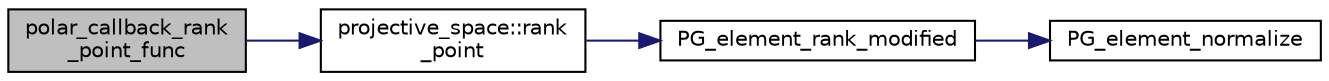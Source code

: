 digraph "polar_callback_rank_point_func"
{
  edge [fontname="Helvetica",fontsize="10",labelfontname="Helvetica",labelfontsize="10"];
  node [fontname="Helvetica",fontsize="10",shape=record];
  rankdir="LR";
  Node2600 [label="polar_callback_rank\l_point_func",height=0.2,width=0.4,color="black", fillcolor="grey75", style="filled", fontcolor="black"];
  Node2600 -> Node2601 [color="midnightblue",fontsize="10",style="solid",fontname="Helvetica"];
  Node2601 [label="projective_space::rank\l_point",height=0.2,width=0.4,color="black", fillcolor="white", style="filled",URL="$d2/d17/classprojective__space.html#ae99e357b4a0ada3d5dcd07e13e65326a"];
  Node2601 -> Node2602 [color="midnightblue",fontsize="10",style="solid",fontname="Helvetica"];
  Node2602 [label="PG_element_rank_modified",height=0.2,width=0.4,color="black", fillcolor="white", style="filled",URL="$d4/d67/geometry_8h.html#a9cd1a8bf5b88a038e33862f6c2c3dd36"];
  Node2602 -> Node2603 [color="midnightblue",fontsize="10",style="solid",fontname="Helvetica"];
  Node2603 [label="PG_element_normalize",height=0.2,width=0.4,color="black", fillcolor="white", style="filled",URL="$df/de4/projective_8_c.html#a5a4c3c1158bad6bab0d786c616bd0996"];
}
